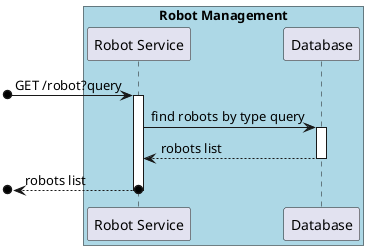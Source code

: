 @startuml SD Lv2

box "Robot Management" #LightBlue
    participant "Robot Service" as RobotService
    participant "Database" as DB
end box

[o-> RobotService : GET /robot?query
activate RobotService

RobotService -> DB : find robots by type query
activate DB
DB --> RobotService : robots list
deactivate DB

[o<--o RobotService : robots list
deactivate RobotService

@enduml
